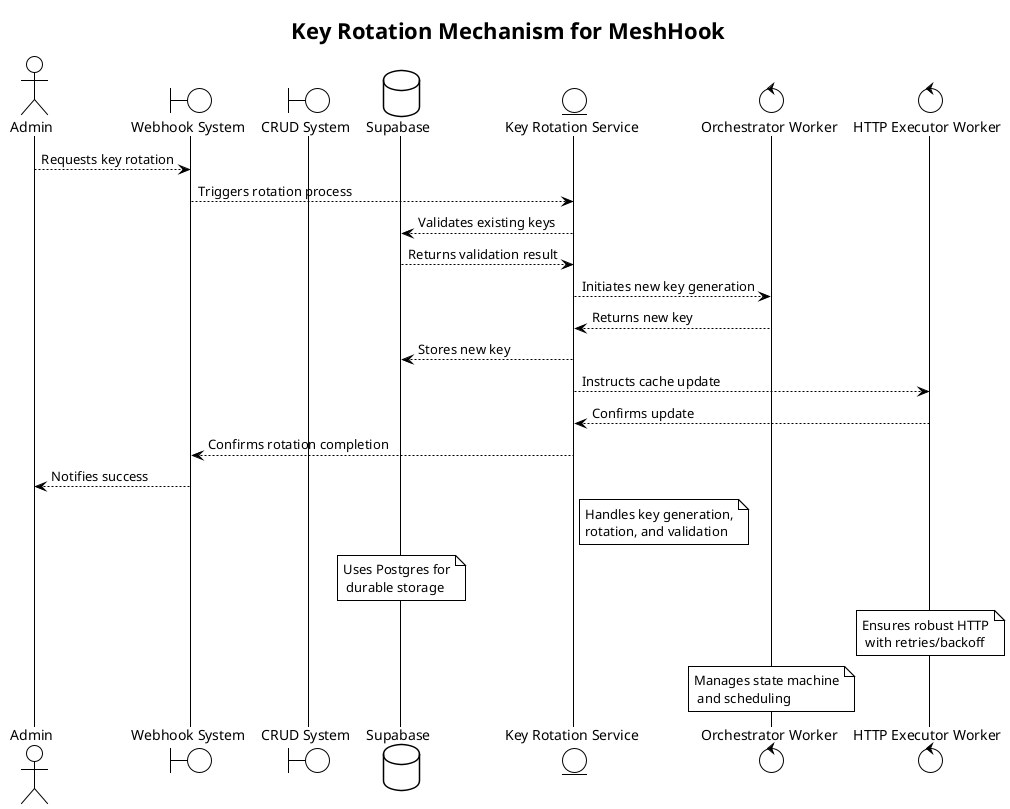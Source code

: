 @startuml
!theme plain

title Key Rotation Mechanism for MeshHook

actor Admin
boundary "Webhook System" as Webhook
boundary "CRUD System" as CRUD
database "Supabase" as DB
entity "Key Rotation Service" as KRS
control "Orchestrator Worker" as OW
control "HTTP Executor Worker" as HEW

Admin --> Webhook : Requests key rotation
Webhook --> KRS : Triggers rotation process
KRS --> DB : Validates existing keys
DB --> KRS : Returns validation result
KRS --> OW : Initiates new key generation
OW --> KRS : Returns new key
KRS --> DB : Stores new key
KRS --> HEW : Instructs cache update
HEW --> KRS : Confirms update
KRS --> Webhook : Confirms rotation completion
Webhook --> Admin : Notifies success

note right of KRS : Handles key generation,\nrotation, and validation

note over DB : Uses Postgres for\n durable storage

note over HEW : Ensures robust HTTP\n with retries/backoff

note over OW : Manages state machine\n and scheduling

@enduml